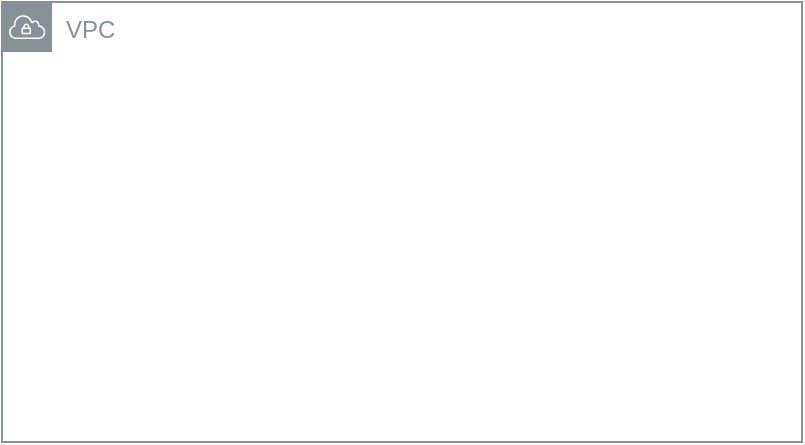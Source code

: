 <mxfile version="21.8.2" type="github">
  <diagram name="Página-1" id="TXa3ex2-pFm0Ob0yQLCB">
    <mxGraphModel dx="745" dy="321" grid="1" gridSize="10" guides="1" tooltips="1" connect="1" arrows="1" fold="1" page="1" pageScale="1" pageWidth="827" pageHeight="1169" math="0" shadow="0">
      <root>
        <mxCell id="0" />
        <mxCell id="1" parent="0" />
        <mxCell id="LJAgN27qOmXlBjUMEvVR-1" value="VPC" style="sketch=0;outlineConnect=0;gradientColor=none;html=1;whiteSpace=wrap;fontSize=12;fontStyle=0;shape=mxgraph.aws4.group;grIcon=mxgraph.aws4.group_vpc;strokeColor=#879196;fillColor=none;verticalAlign=top;align=left;spacingLeft=30;fontColor=#879196;dashed=0;" vertex="1" parent="1">
          <mxGeometry x="110" y="50" width="400" height="220" as="geometry" />
        </mxCell>
      </root>
    </mxGraphModel>
  </diagram>
</mxfile>
